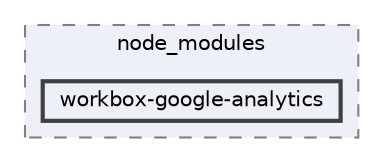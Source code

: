 digraph "pkiclassroomrescheduler/src/main/frontend/node_modules/workbox-google-analytics"
{
 // LATEX_PDF_SIZE
  bgcolor="transparent";
  edge [fontname=Helvetica,fontsize=10,labelfontname=Helvetica,labelfontsize=10];
  node [fontname=Helvetica,fontsize=10,shape=box,height=0.2,width=0.4];
  compound=true
  subgraph clusterdir_72953eda66ccb3a2722c28e1c3e6c23b {
    graph [ bgcolor="#edf0f7", pencolor="grey50", label="node_modules", fontname=Helvetica,fontsize=10 style="filled,dashed", URL="dir_72953eda66ccb3a2722c28e1c3e6c23b.html",tooltip=""]
  dir_c95277d52567b755abf1fdc25a817a2e [label="workbox-google-analytics", fillcolor="#edf0f7", color="grey25", style="filled,bold", URL="dir_c95277d52567b755abf1fdc25a817a2e.html",tooltip=""];
  }
}

